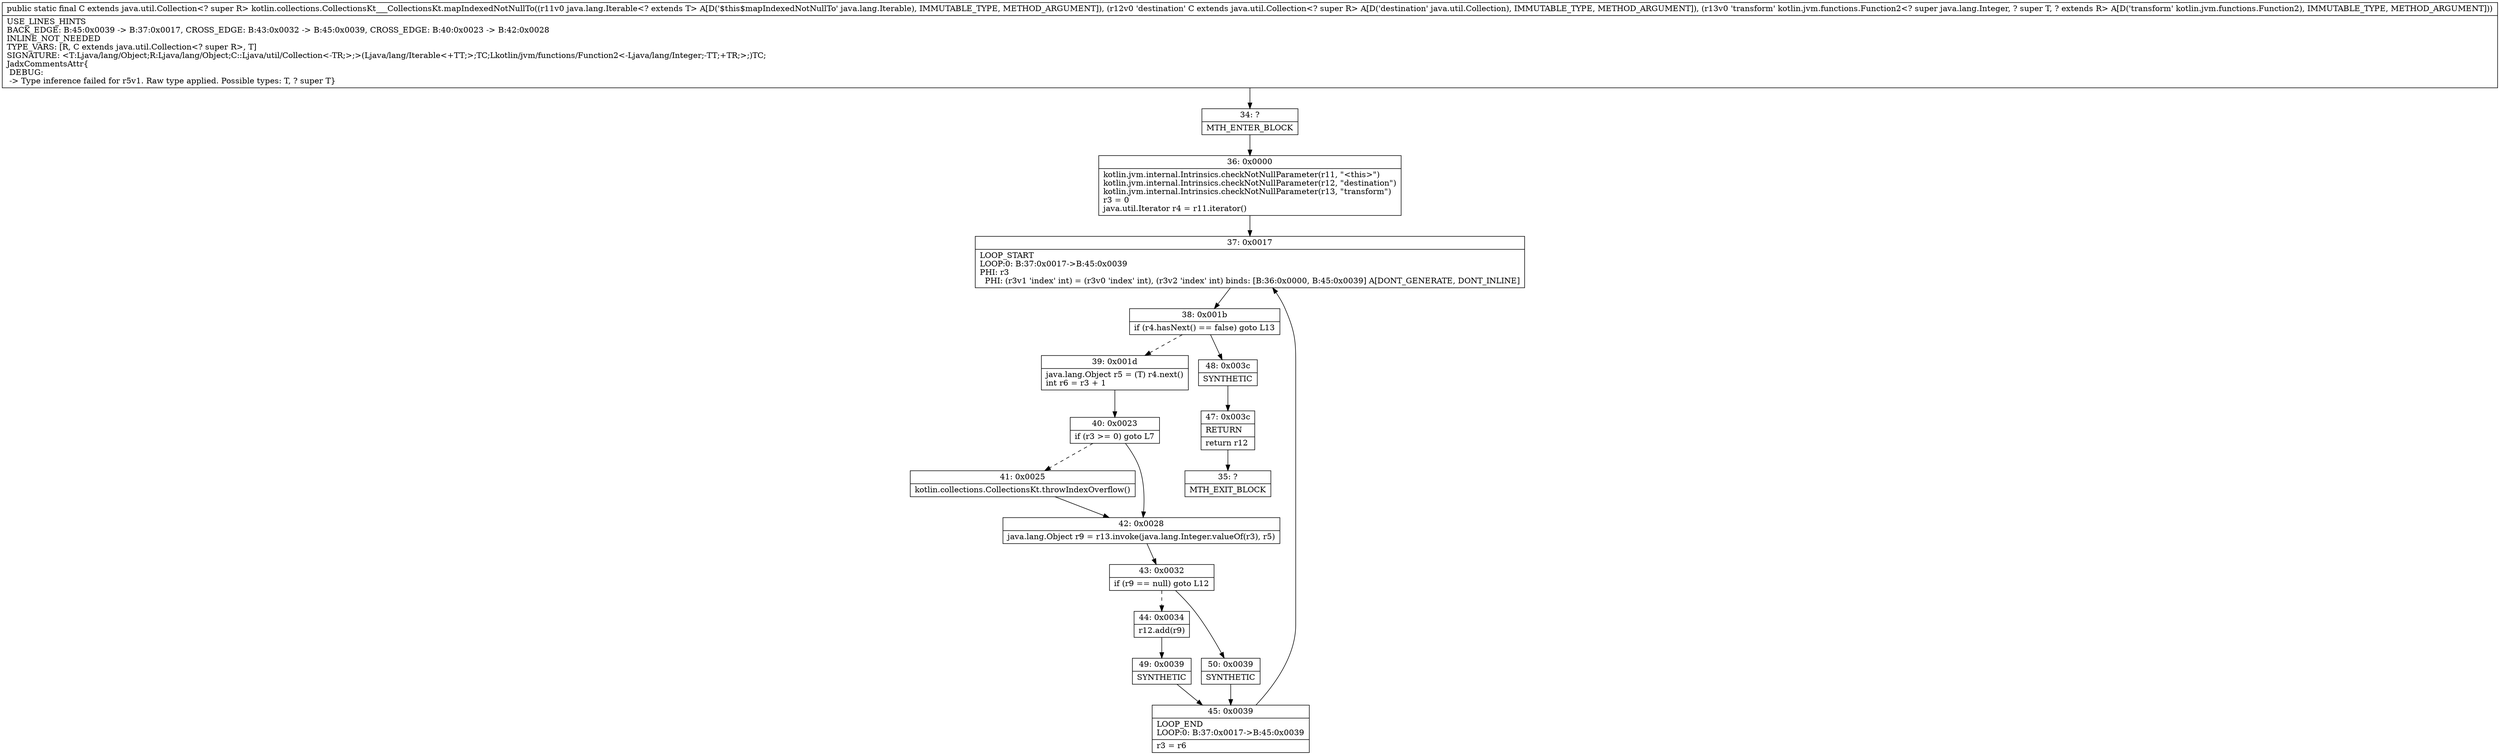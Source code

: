 digraph "CFG forkotlin.collections.CollectionsKt___CollectionsKt.mapIndexedNotNullTo(Ljava\/lang\/Iterable;Ljava\/util\/Collection;Lkotlin\/jvm\/functions\/Function2;)Ljava\/util\/Collection;" {
Node_34 [shape=record,label="{34\:\ ?|MTH_ENTER_BLOCK\l}"];
Node_36 [shape=record,label="{36\:\ 0x0000|kotlin.jvm.internal.Intrinsics.checkNotNullParameter(r11, \"\<this\>\")\lkotlin.jvm.internal.Intrinsics.checkNotNullParameter(r12, \"destination\")\lkotlin.jvm.internal.Intrinsics.checkNotNullParameter(r13, \"transform\")\lr3 = 0\ljava.util.Iterator r4 = r11.iterator()\l}"];
Node_37 [shape=record,label="{37\:\ 0x0017|LOOP_START\lLOOP:0: B:37:0x0017\-\>B:45:0x0039\lPHI: r3 \l  PHI: (r3v1 'index' int) = (r3v0 'index' int), (r3v2 'index' int) binds: [B:36:0x0000, B:45:0x0039] A[DONT_GENERATE, DONT_INLINE]\l}"];
Node_38 [shape=record,label="{38\:\ 0x001b|if (r4.hasNext() == false) goto L13\l}"];
Node_39 [shape=record,label="{39\:\ 0x001d|java.lang.Object r5 = (T) r4.next()\lint r6 = r3 + 1\l}"];
Node_40 [shape=record,label="{40\:\ 0x0023|if (r3 \>= 0) goto L7\l}"];
Node_41 [shape=record,label="{41\:\ 0x0025|kotlin.collections.CollectionsKt.throwIndexOverflow()\l}"];
Node_42 [shape=record,label="{42\:\ 0x0028|java.lang.Object r9 = r13.invoke(java.lang.Integer.valueOf(r3), r5)\l}"];
Node_43 [shape=record,label="{43\:\ 0x0032|if (r9 == null) goto L12\l}"];
Node_44 [shape=record,label="{44\:\ 0x0034|r12.add(r9)\l}"];
Node_49 [shape=record,label="{49\:\ 0x0039|SYNTHETIC\l}"];
Node_45 [shape=record,label="{45\:\ 0x0039|LOOP_END\lLOOP:0: B:37:0x0017\-\>B:45:0x0039\l|r3 = r6\l}"];
Node_50 [shape=record,label="{50\:\ 0x0039|SYNTHETIC\l}"];
Node_48 [shape=record,label="{48\:\ 0x003c|SYNTHETIC\l}"];
Node_47 [shape=record,label="{47\:\ 0x003c|RETURN\l|return r12\l}"];
Node_35 [shape=record,label="{35\:\ ?|MTH_EXIT_BLOCK\l}"];
MethodNode[shape=record,label="{public static final C extends java.util.Collection\<? super R\> kotlin.collections.CollectionsKt___CollectionsKt.mapIndexedNotNullTo((r11v0 java.lang.Iterable\<? extends T\> A[D('$this$mapIndexedNotNullTo' java.lang.Iterable), IMMUTABLE_TYPE, METHOD_ARGUMENT]), (r12v0 'destination' C extends java.util.Collection\<? super R\> A[D('destination' java.util.Collection), IMMUTABLE_TYPE, METHOD_ARGUMENT]), (r13v0 'transform' kotlin.jvm.functions.Function2\<? super java.lang.Integer, ? super T, ? extends R\> A[D('transform' kotlin.jvm.functions.Function2), IMMUTABLE_TYPE, METHOD_ARGUMENT]))  | USE_LINES_HINTS\lBACK_EDGE: B:45:0x0039 \-\> B:37:0x0017, CROSS_EDGE: B:43:0x0032 \-\> B:45:0x0039, CROSS_EDGE: B:40:0x0023 \-\> B:42:0x0028\lINLINE_NOT_NEEDED\lTYPE_VARS: [R, C extends java.util.Collection\<? super R\>, T]\lSIGNATURE: \<T:Ljava\/lang\/Object;R:Ljava\/lang\/Object;C::Ljava\/util\/Collection\<\-TR;\>;\>(Ljava\/lang\/Iterable\<+TT;\>;TC;Lkotlin\/jvm\/functions\/Function2\<\-Ljava\/lang\/Integer;\-TT;+TR;\>;)TC;\lJadxCommentsAttr\{\l DEBUG: \l \-\> Type inference failed for r5v1. Raw type applied. Possible types: T, ? super T\}\l}"];
MethodNode -> Node_34;Node_34 -> Node_36;
Node_36 -> Node_37;
Node_37 -> Node_38;
Node_38 -> Node_39[style=dashed];
Node_38 -> Node_48;
Node_39 -> Node_40;
Node_40 -> Node_41[style=dashed];
Node_40 -> Node_42;
Node_41 -> Node_42;
Node_42 -> Node_43;
Node_43 -> Node_44[style=dashed];
Node_43 -> Node_50;
Node_44 -> Node_49;
Node_49 -> Node_45;
Node_45 -> Node_37;
Node_50 -> Node_45;
Node_48 -> Node_47;
Node_47 -> Node_35;
}

